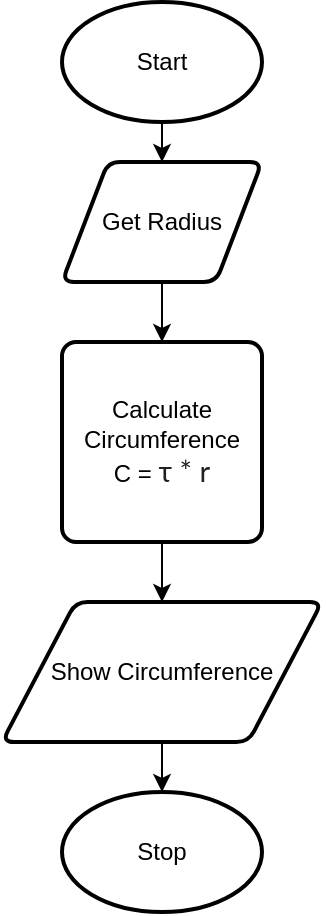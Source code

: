 <mxfile>
    <diagram id="utRbRscNnCeKuJcnw32u" name="Flowchart">
        <mxGraphModel dx="526" dy="519" grid="1" gridSize="10" guides="1" tooltips="1" connect="1" arrows="1" fold="1" page="1" pageScale="1" pageWidth="827" pageHeight="1169" math="0" shadow="0">
            <root>
                <mxCell id="BJ5wBZ9gHtuHweOJN8Lh-0"/>
                <mxCell id="BJ5wBZ9gHtuHweOJN8Lh-1" parent="BJ5wBZ9gHtuHweOJN8Lh-0"/>
                <mxCell id="BJ5wBZ9gHtuHweOJN8Lh-7" style="edgeStyle=orthogonalEdgeStyle;rounded=0;html=1;exitX=0.5;exitY=1;exitDx=0;exitDy=0;exitPerimeter=0;entryX=0.5;entryY=0;entryDx=0;entryDy=0;" parent="BJ5wBZ9gHtuHweOJN8Lh-1" source="BJ5wBZ9gHtuHweOJN8Lh-2" target="BJ5wBZ9gHtuHweOJN8Lh-3" edge="1">
                    <mxGeometry relative="1" as="geometry"/>
                </mxCell>
                <mxCell id="BJ5wBZ9gHtuHweOJN8Lh-2" value="Start" style="strokeWidth=2;html=1;shape=mxgraph.flowchart.start_1;whiteSpace=wrap;" parent="BJ5wBZ9gHtuHweOJN8Lh-1" vertex="1">
                    <mxGeometry x="170" y="130" width="100" height="60" as="geometry"/>
                </mxCell>
                <mxCell id="BJ5wBZ9gHtuHweOJN8Lh-8" style="edgeStyle=orthogonalEdgeStyle;rounded=0;html=1;exitX=0.5;exitY=1;exitDx=0;exitDy=0;entryX=0.5;entryY=0;entryDx=0;entryDy=0;" parent="BJ5wBZ9gHtuHweOJN8Lh-1" source="BJ5wBZ9gHtuHweOJN8Lh-3" target="BJ5wBZ9gHtuHweOJN8Lh-4" edge="1">
                    <mxGeometry relative="1" as="geometry"/>
                </mxCell>
                <mxCell id="BJ5wBZ9gHtuHweOJN8Lh-3" value="Get Radius" style="shape=parallelogram;html=1;strokeWidth=2;perimeter=parallelogramPerimeter;whiteSpace=wrap;rounded=1;arcSize=12;size=0.23;" parent="BJ5wBZ9gHtuHweOJN8Lh-1" vertex="1">
                    <mxGeometry x="170" y="210" width="100" height="60" as="geometry"/>
                </mxCell>
                <mxCell id="BJ5wBZ9gHtuHweOJN8Lh-9" style="edgeStyle=orthogonalEdgeStyle;rounded=0;html=1;exitX=0.5;exitY=1;exitDx=0;exitDy=0;entryX=0.5;entryY=0;entryDx=0;entryDy=0;" parent="BJ5wBZ9gHtuHweOJN8Lh-1" source="BJ5wBZ9gHtuHweOJN8Lh-4" target="BJ5wBZ9gHtuHweOJN8Lh-5" edge="1">
                    <mxGeometry relative="1" as="geometry"/>
                </mxCell>
                <mxCell id="BJ5wBZ9gHtuHweOJN8Lh-4" value="Calculate Circumference&lt;br&gt;C =&amp;nbsp;&lt;span style=&quot;color: rgb(33 , 33 , 33) ; font-family: &amp;#34;lato&amp;#34; , sans-serif ; font-size: 14.667px ; text-align: left&quot;&gt;τ * r&lt;/span&gt;" style="rounded=1;whiteSpace=wrap;html=1;absoluteArcSize=1;arcSize=14;strokeWidth=2;" parent="BJ5wBZ9gHtuHweOJN8Lh-1" vertex="1">
                    <mxGeometry x="170" y="300" width="100" height="100" as="geometry"/>
                </mxCell>
                <mxCell id="BJ5wBZ9gHtuHweOJN8Lh-11" style="edgeStyle=orthogonalEdgeStyle;rounded=0;html=1;exitX=0.5;exitY=1;exitDx=0;exitDy=0;entryX=0.5;entryY=0;entryDx=0;entryDy=0;entryPerimeter=0;" parent="BJ5wBZ9gHtuHweOJN8Lh-1" source="BJ5wBZ9gHtuHweOJN8Lh-5" target="BJ5wBZ9gHtuHweOJN8Lh-6" edge="1">
                    <mxGeometry relative="1" as="geometry"/>
                </mxCell>
                <mxCell id="BJ5wBZ9gHtuHweOJN8Lh-5" value="Show Circumference" style="shape=parallelogram;html=1;strokeWidth=2;perimeter=parallelogramPerimeter;whiteSpace=wrap;rounded=1;arcSize=12;size=0.23;" parent="BJ5wBZ9gHtuHweOJN8Lh-1" vertex="1">
                    <mxGeometry x="140" y="430" width="160" height="70" as="geometry"/>
                </mxCell>
                <mxCell id="BJ5wBZ9gHtuHweOJN8Lh-6" value="Stop" style="strokeWidth=2;html=1;shape=mxgraph.flowchart.start_1;whiteSpace=wrap;" parent="BJ5wBZ9gHtuHweOJN8Lh-1" vertex="1">
                    <mxGeometry x="170" y="525" width="100" height="60" as="geometry"/>
                </mxCell>
            </root>
        </mxGraphModel>
    </diagram>
</mxfile>